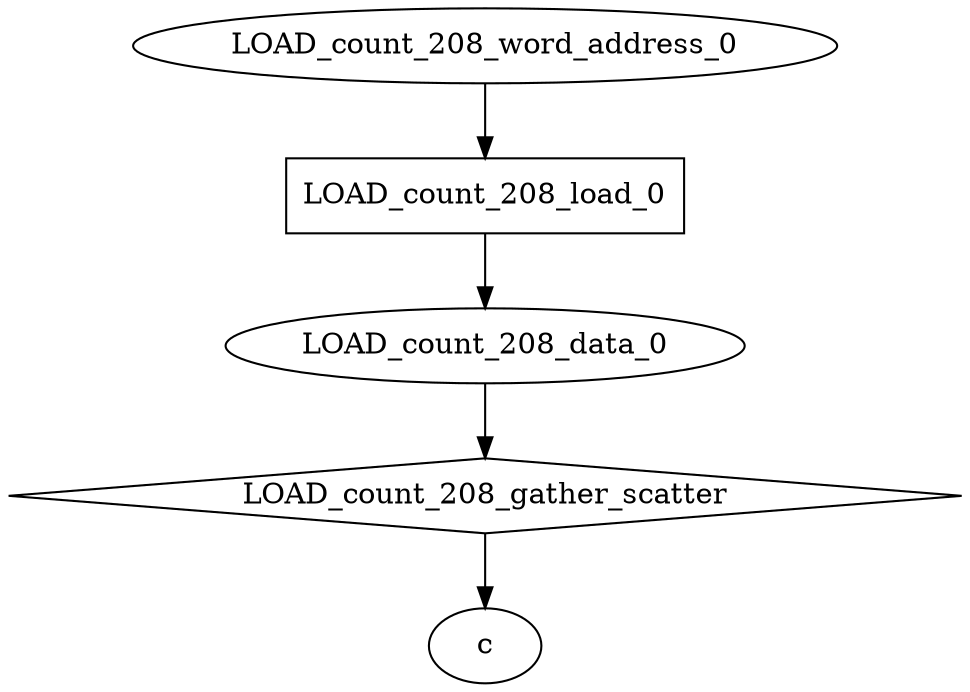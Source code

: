 digraph data_path {
  LOAD_count_208_data_0 [shape=ellipse];
  LOAD_count_208_word_address_0 [shape=ellipse];
  LOAD_count_208_gather_scatter [shape=diamond];
LOAD_count_208_data_0  -> LOAD_count_208_gather_scatter;
LOAD_count_208_gather_scatter -> c;
  LOAD_count_208_load_0 [shape=rectangle];
LOAD_count_208_word_address_0  -> LOAD_count_208_load_0;
LOAD_count_208_load_0 -> LOAD_count_208_data_0;
}
